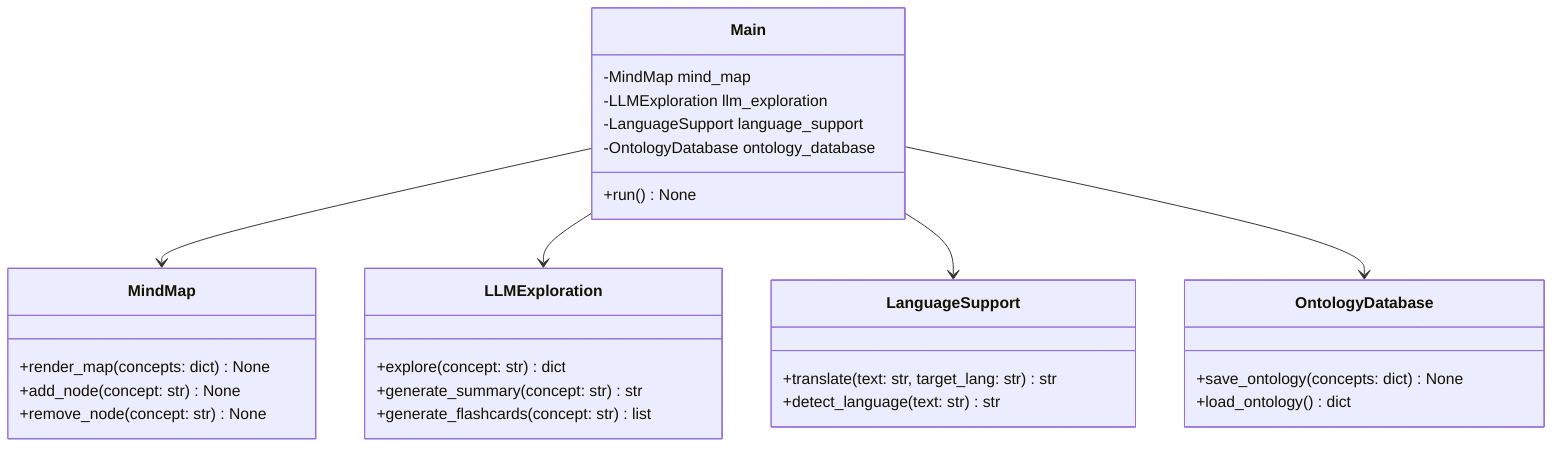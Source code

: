 classDiagram
    class Main {
        -MindMap mind_map
        -LLMExploration llm_exploration
        -LanguageSupport language_support
        -OntologyDatabase ontology_database
        +run() None
    }
    class MindMap {
        +render_map(concepts: dict) None
        +add_node(concept: str) None
        +remove_node(concept: str) None
    }
    class LLMExploration {
        +explore(concept: str) dict
        +generate_summary(concept: str) str
        +generate_flashcards(concept: str) list
    }
    class LanguageSupport {
        +translate(text: str, target_lang: str) str
        +detect_language(text: str) str
    }
    class OntologyDatabase {
        +save_ontology(concepts: dict) None
        +load_ontology() dict
    }
    Main --> MindMap
    Main --> LLMExploration
    Main --> LanguageSupport
    Main --> OntologyDatabase